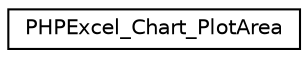 digraph "Иерархия классов. Графический вид."
{
  edge [fontname="Helvetica",fontsize="10",labelfontname="Helvetica",labelfontsize="10"];
  node [fontname="Helvetica",fontsize="10",shape=record];
  rankdir="LR";
  Node0 [label="PHPExcel_Chart_PlotArea",height=0.2,width=0.4,color="black", fillcolor="white", style="filled",URL="$class_p_h_p_excel___chart___plot_area.html"];
}
